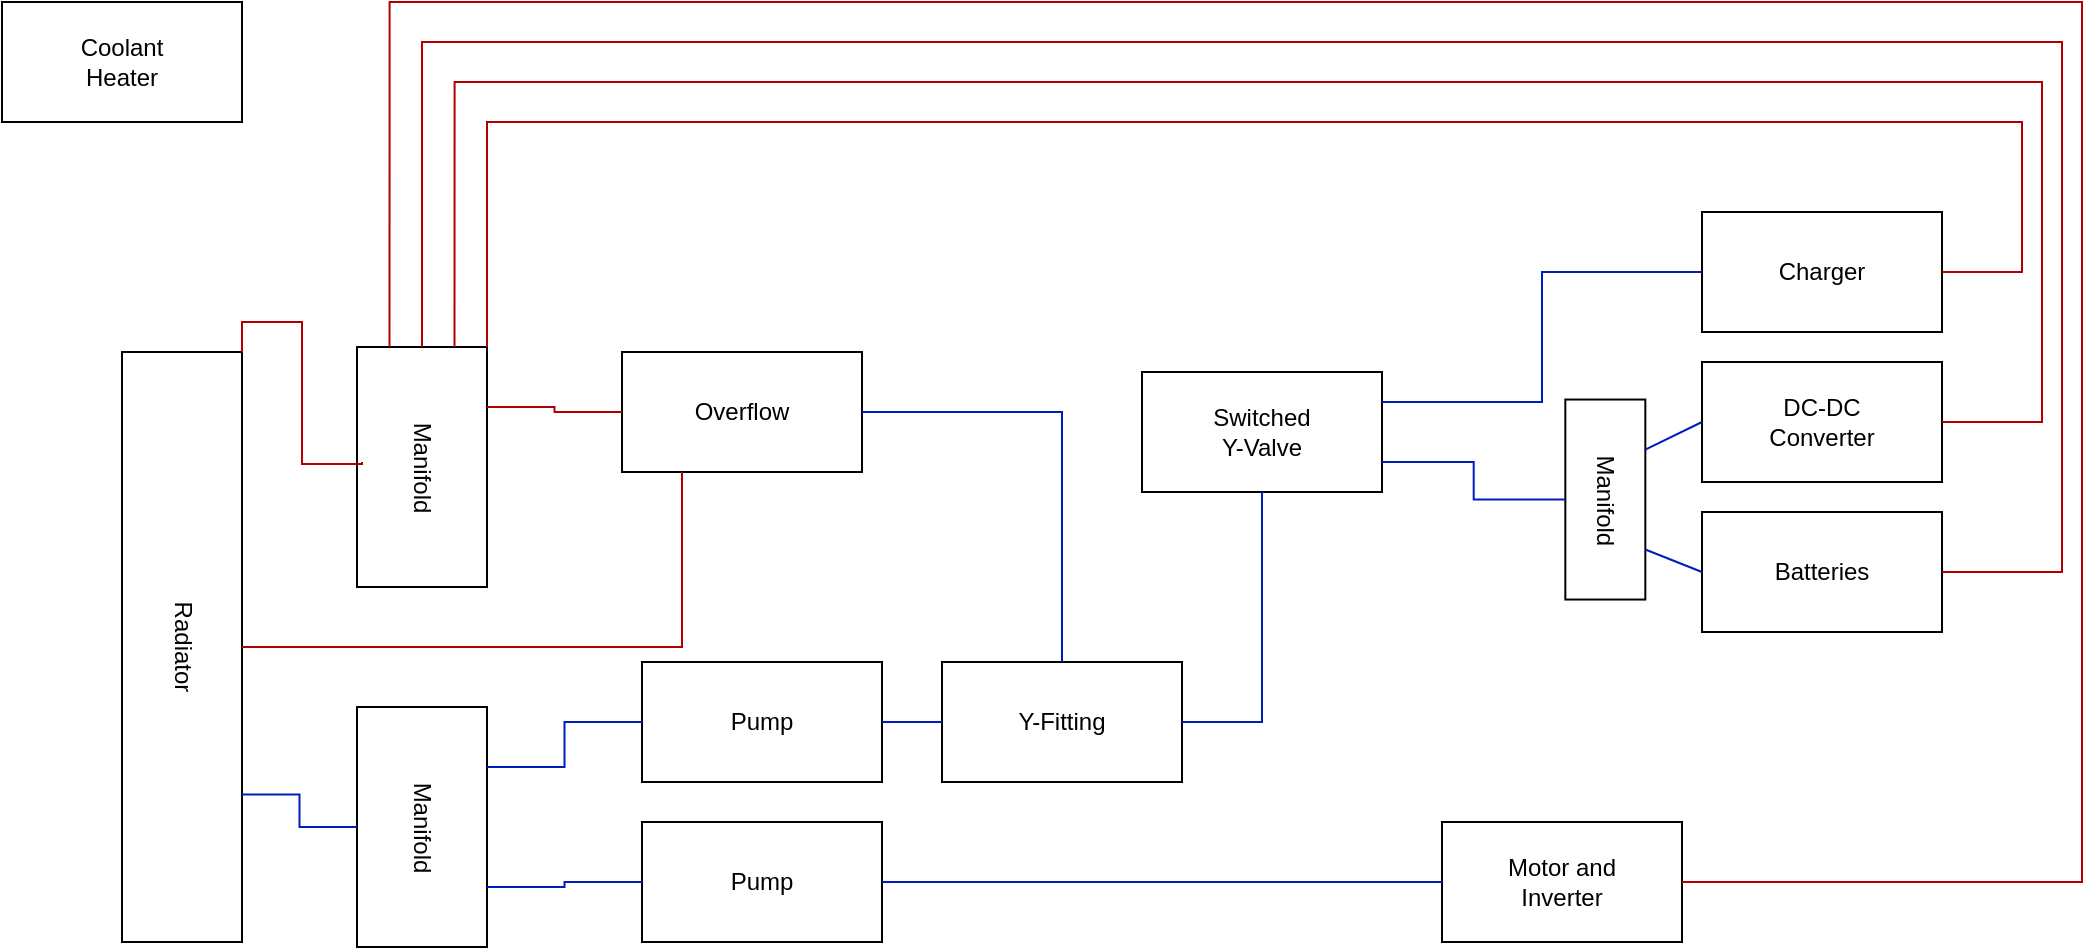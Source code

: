 <mxfile version="26.2.9">
  <diagram name="Page-1" id="PKuxj-kQF3zY9M0Z0oCe">
    <mxGraphModel dx="980" dy="611" grid="1" gridSize="10" guides="1" tooltips="1" connect="1" arrows="1" fold="1" page="1" pageScale="1" pageWidth="1100" pageHeight="850" math="0" shadow="0">
      <root>
        <mxCell id="0" />
        <mxCell id="1" parent="0" />
        <mxCell id="wSDJM-9C2P7-PzqC946q-3" value="" style="group" vertex="1" connectable="0" parent="1">
          <mxGeometry x="110" y="285" width="60" height="295" as="geometry" />
        </mxCell>
        <mxCell id="wSDJM-9C2P7-PzqC946q-1" value="" style="rounded=0;whiteSpace=wrap;html=1;" vertex="1" parent="wSDJM-9C2P7-PzqC946q-3">
          <mxGeometry width="60" height="295" as="geometry" />
        </mxCell>
        <mxCell id="wSDJM-9C2P7-PzqC946q-2" value="Radiator" style="text;html=1;align=center;verticalAlign=middle;whiteSpace=wrap;rounded=0;rotation=90;" vertex="1" parent="wSDJM-9C2P7-PzqC946q-3">
          <mxGeometry y="131.696" width="60" height="31.607" as="geometry" />
        </mxCell>
        <mxCell id="wSDJM-9C2P7-PzqC946q-6" value="" style="group;rotation=90;" vertex="1" connectable="0" parent="1">
          <mxGeometry x="200" y="490" width="120" height="65" as="geometry" />
        </mxCell>
        <mxCell id="wSDJM-9C2P7-PzqC946q-4" value="" style="rounded=0;whiteSpace=wrap;html=1;rotation=90;" vertex="1" parent="wSDJM-9C2P7-PzqC946q-6">
          <mxGeometry width="120" height="65" as="geometry" />
        </mxCell>
        <mxCell id="wSDJM-9C2P7-PzqC946q-5" value="&lt;div&gt;Manifold&lt;/div&gt;" style="text;html=1;align=center;verticalAlign=middle;whiteSpace=wrap;rounded=0;rotation=90;" vertex="1" parent="wSDJM-9C2P7-PzqC946q-6">
          <mxGeometry x="30" y="18" width="60" height="30" as="geometry" />
        </mxCell>
        <mxCell id="wSDJM-9C2P7-PzqC946q-9" value="" style="group" vertex="1" connectable="0" parent="1">
          <mxGeometry x="370" y="440" width="120" height="60" as="geometry" />
        </mxCell>
        <mxCell id="wSDJM-9C2P7-PzqC946q-7" value="" style="rounded=0;whiteSpace=wrap;html=1;" vertex="1" parent="wSDJM-9C2P7-PzqC946q-9">
          <mxGeometry width="120" height="60" as="geometry" />
        </mxCell>
        <mxCell id="wSDJM-9C2P7-PzqC946q-8" value="&lt;div&gt;Pump&lt;/div&gt;" style="text;html=1;align=center;verticalAlign=middle;whiteSpace=wrap;rounded=0;" vertex="1" parent="wSDJM-9C2P7-PzqC946q-9">
          <mxGeometry x="30" y="15" width="60" height="30" as="geometry" />
        </mxCell>
        <mxCell id="wSDJM-9C2P7-PzqC946q-10" value="" style="group" vertex="1" connectable="0" parent="1">
          <mxGeometry x="370" y="520" width="120" height="60" as="geometry" />
        </mxCell>
        <mxCell id="wSDJM-9C2P7-PzqC946q-11" value="" style="rounded=0;whiteSpace=wrap;html=1;" vertex="1" parent="wSDJM-9C2P7-PzqC946q-10">
          <mxGeometry width="120" height="60" as="geometry" />
        </mxCell>
        <mxCell id="wSDJM-9C2P7-PzqC946q-12" value="&lt;div&gt;Pump&lt;/div&gt;" style="text;html=1;align=center;verticalAlign=middle;whiteSpace=wrap;rounded=0;" vertex="1" parent="wSDJM-9C2P7-PzqC946q-10">
          <mxGeometry x="30" y="15" width="60" height="30" as="geometry" />
        </mxCell>
        <mxCell id="wSDJM-9C2P7-PzqC946q-15" value="" style="group;rotation=90;" vertex="1" connectable="0" parent="1">
          <mxGeometry x="200" y="310" width="120" height="65" as="geometry" />
        </mxCell>
        <mxCell id="wSDJM-9C2P7-PzqC946q-16" value="" style="rounded=0;whiteSpace=wrap;html=1;rotation=90;" vertex="1" parent="wSDJM-9C2P7-PzqC946q-15">
          <mxGeometry width="120" height="65" as="geometry" />
        </mxCell>
        <mxCell id="wSDJM-9C2P7-PzqC946q-17" value="&lt;div&gt;Manifold&lt;/div&gt;" style="text;html=1;align=center;verticalAlign=middle;whiteSpace=wrap;rounded=0;rotation=90;" vertex="1" parent="wSDJM-9C2P7-PzqC946q-15">
          <mxGeometry x="30" y="18" width="60" height="30" as="geometry" />
        </mxCell>
        <mxCell id="wSDJM-9C2P7-PzqC946q-20" value="" style="group" vertex="1" connectable="0" parent="1">
          <mxGeometry x="360" y="285" width="120" height="60" as="geometry" />
        </mxCell>
        <mxCell id="wSDJM-9C2P7-PzqC946q-18" value="" style="rounded=0;whiteSpace=wrap;html=1;" vertex="1" parent="wSDJM-9C2P7-PzqC946q-20">
          <mxGeometry width="120" height="60" as="geometry" />
        </mxCell>
        <mxCell id="wSDJM-9C2P7-PzqC946q-19" value="Overflow" style="text;html=1;align=center;verticalAlign=middle;whiteSpace=wrap;rounded=0;" vertex="1" parent="wSDJM-9C2P7-PzqC946q-20">
          <mxGeometry x="30" y="15" width="60" height="30" as="geometry" />
        </mxCell>
        <mxCell id="wSDJM-9C2P7-PzqC946q-23" value="" style="group" vertex="1" connectable="0" parent="1">
          <mxGeometry x="900" y="365" width="120" height="60" as="geometry" />
        </mxCell>
        <mxCell id="wSDJM-9C2P7-PzqC946q-21" value="" style="rounded=0;whiteSpace=wrap;html=1;" vertex="1" parent="wSDJM-9C2P7-PzqC946q-23">
          <mxGeometry width="120" height="60" as="geometry" />
        </mxCell>
        <mxCell id="wSDJM-9C2P7-PzqC946q-22" value="Batteries" style="text;html=1;align=center;verticalAlign=middle;whiteSpace=wrap;rounded=0;" vertex="1" parent="wSDJM-9C2P7-PzqC946q-23">
          <mxGeometry x="30" y="15" width="60" height="30" as="geometry" />
        </mxCell>
        <mxCell id="wSDJM-9C2P7-PzqC946q-28" value="" style="group" vertex="1" connectable="0" parent="1">
          <mxGeometry x="900" y="215" width="120" height="60" as="geometry" />
        </mxCell>
        <mxCell id="wSDJM-9C2P7-PzqC946q-26" value="" style="rounded=0;whiteSpace=wrap;html=1;" vertex="1" parent="wSDJM-9C2P7-PzqC946q-28">
          <mxGeometry width="120" height="60" as="geometry" />
        </mxCell>
        <mxCell id="wSDJM-9C2P7-PzqC946q-27" value="Charger" style="text;html=1;align=center;verticalAlign=middle;whiteSpace=wrap;rounded=0;" vertex="1" parent="wSDJM-9C2P7-PzqC946q-28">
          <mxGeometry x="30" y="15" width="60" height="30" as="geometry" />
        </mxCell>
        <mxCell id="wSDJM-9C2P7-PzqC946q-29" value="" style="group" vertex="1" connectable="0" parent="1">
          <mxGeometry x="900" y="290" width="120" height="60" as="geometry" />
        </mxCell>
        <mxCell id="wSDJM-9C2P7-PzqC946q-24" value="" style="rounded=0;whiteSpace=wrap;html=1;" vertex="1" parent="wSDJM-9C2P7-PzqC946q-29">
          <mxGeometry width="120" height="60" as="geometry" />
        </mxCell>
        <mxCell id="wSDJM-9C2P7-PzqC946q-25" value="DC-DC Converter" style="text;html=1;align=center;verticalAlign=middle;whiteSpace=wrap;rounded=0;" vertex="1" parent="wSDJM-9C2P7-PzqC946q-29">
          <mxGeometry x="30" y="15" width="60" height="30" as="geometry" />
        </mxCell>
        <mxCell id="wSDJM-9C2P7-PzqC946q-32" value="" style="group" vertex="1" connectable="0" parent="1">
          <mxGeometry x="620" y="295" width="120" height="60" as="geometry" />
        </mxCell>
        <mxCell id="wSDJM-9C2P7-PzqC946q-30" value="" style="rounded=0;whiteSpace=wrap;html=1;" vertex="1" parent="wSDJM-9C2P7-PzqC946q-32">
          <mxGeometry width="120" height="60" as="geometry" />
        </mxCell>
        <mxCell id="wSDJM-9C2P7-PzqC946q-31" value="Switched Y-Valve" style="text;html=1;align=center;verticalAlign=middle;whiteSpace=wrap;rounded=0;" vertex="1" parent="wSDJM-9C2P7-PzqC946q-32">
          <mxGeometry x="30" y="15" width="60" height="30" as="geometry" />
        </mxCell>
        <mxCell id="wSDJM-9C2P7-PzqC946q-35" value="" style="group" vertex="1" connectable="0" parent="1">
          <mxGeometry x="50" y="110" width="120" height="60" as="geometry" />
        </mxCell>
        <mxCell id="wSDJM-9C2P7-PzqC946q-33" value="" style="rounded=0;whiteSpace=wrap;html=1;" vertex="1" parent="wSDJM-9C2P7-PzqC946q-35">
          <mxGeometry width="120" height="60" as="geometry" />
        </mxCell>
        <mxCell id="wSDJM-9C2P7-PzqC946q-34" value="Coolant Heater" style="text;html=1;align=center;verticalAlign=middle;whiteSpace=wrap;rounded=0;" vertex="1" parent="wSDJM-9C2P7-PzqC946q-35">
          <mxGeometry x="30" y="15" width="60" height="30" as="geometry" />
        </mxCell>
        <mxCell id="wSDJM-9C2P7-PzqC946q-36" value="" style="group" vertex="1" connectable="0" parent="1">
          <mxGeometry x="770" y="520" width="120" height="60" as="geometry" />
        </mxCell>
        <mxCell id="wSDJM-9C2P7-PzqC946q-13" value="" style="rounded=0;whiteSpace=wrap;html=1;" vertex="1" parent="wSDJM-9C2P7-PzqC946q-36">
          <mxGeometry width="120" height="60" as="geometry" />
        </mxCell>
        <mxCell id="wSDJM-9C2P7-PzqC946q-14" value="Motor and Inverter" style="text;html=1;align=center;verticalAlign=middle;whiteSpace=wrap;rounded=0;" vertex="1" parent="wSDJM-9C2P7-PzqC946q-36">
          <mxGeometry x="30" y="15" width="60" height="30" as="geometry" />
        </mxCell>
        <mxCell id="wSDJM-9C2P7-PzqC946q-37" value="" style="endArrow=none;html=1;rounded=0;entryX=0;entryY=0.5;entryDx=0;entryDy=0;exitX=1;exitY=0.5;exitDx=0;exitDy=0;fillColor=#0050ef;strokeColor=#001DBC;" edge="1" parent="1" source="wSDJM-9C2P7-PzqC946q-11" target="wSDJM-9C2P7-PzqC946q-13">
          <mxGeometry width="50" height="50" relative="1" as="geometry">
            <mxPoint x="470" y="440" as="sourcePoint" />
            <mxPoint x="520" y="390" as="targetPoint" />
          </mxGeometry>
        </mxCell>
        <mxCell id="wSDJM-9C2P7-PzqC946q-39" value="" style="endArrow=none;html=1;rounded=0;exitX=1;exitY=0.5;exitDx=0;exitDy=0;fillColor=#e51400;strokeColor=#B20000;entryX=0;entryY=0.75;entryDx=0;entryDy=0;edgeStyle=orthogonalEdgeStyle;" edge="1" parent="1" source="wSDJM-9C2P7-PzqC946q-13" target="wSDJM-9C2P7-PzqC946q-16">
          <mxGeometry width="50" height="50" relative="1" as="geometry">
            <mxPoint x="470" y="440" as="sourcePoint" />
            <mxPoint x="950" y="550" as="targetPoint" />
            <Array as="points">
              <mxPoint x="1090" y="550" />
              <mxPoint x="1090" y="110" />
              <mxPoint x="244" y="110" />
            </Array>
          </mxGeometry>
        </mxCell>
        <mxCell id="wSDJM-9C2P7-PzqC946q-40" value="" style="endArrow=none;html=1;rounded=0;exitX=1;exitY=0.75;exitDx=0;exitDy=0;entryX=0.5;entryY=1;entryDx=0;entryDy=0;edgeStyle=orthogonalEdgeStyle;fillColor=#0050ef;strokeColor=#001DBC;" edge="1" parent="1" source="wSDJM-9C2P7-PzqC946q-1" target="wSDJM-9C2P7-PzqC946q-4">
          <mxGeometry width="50" height="50" relative="1" as="geometry">
            <mxPoint x="470" y="440" as="sourcePoint" />
            <mxPoint x="520" y="390" as="targetPoint" />
          </mxGeometry>
        </mxCell>
        <mxCell id="wSDJM-9C2P7-PzqC946q-41" value="" style="endArrow=none;html=1;rounded=0;exitX=0.25;exitY=0;exitDx=0;exitDy=0;entryX=0;entryY=0.5;entryDx=0;entryDy=0;fillColor=#0050ef;strokeColor=#001DBC;edgeStyle=orthogonalEdgeStyle;" edge="1" parent="1" source="wSDJM-9C2P7-PzqC946q-4" target="wSDJM-9C2P7-PzqC946q-7">
          <mxGeometry width="50" height="50" relative="1" as="geometry">
            <mxPoint x="470" y="440" as="sourcePoint" />
            <mxPoint x="520" y="390" as="targetPoint" />
          </mxGeometry>
        </mxCell>
        <mxCell id="wSDJM-9C2P7-PzqC946q-42" value="" style="endArrow=none;html=1;rounded=0;exitX=0.75;exitY=0;exitDx=0;exitDy=0;entryX=0;entryY=0.5;entryDx=0;entryDy=0;fillColor=#0050ef;strokeColor=#001DBC;edgeStyle=orthogonalEdgeStyle;" edge="1" parent="1" source="wSDJM-9C2P7-PzqC946q-4" target="wSDJM-9C2P7-PzqC946q-11">
          <mxGeometry width="50" height="50" relative="1" as="geometry">
            <mxPoint x="470" y="440" as="sourcePoint" />
            <mxPoint x="520" y="390" as="targetPoint" />
          </mxGeometry>
        </mxCell>
        <mxCell id="wSDJM-9C2P7-PzqC946q-45" value="" style="group" vertex="1" connectable="0" parent="1">
          <mxGeometry x="520" y="440" width="120" height="60" as="geometry" />
        </mxCell>
        <mxCell id="wSDJM-9C2P7-PzqC946q-43" value="" style="rounded=0;whiteSpace=wrap;html=1;" vertex="1" parent="wSDJM-9C2P7-PzqC946q-45">
          <mxGeometry width="120" height="60" as="geometry" />
        </mxCell>
        <mxCell id="wSDJM-9C2P7-PzqC946q-44" value="Y-Fitting" style="text;html=1;align=center;verticalAlign=middle;whiteSpace=wrap;rounded=0;" vertex="1" parent="wSDJM-9C2P7-PzqC946q-45">
          <mxGeometry x="30" y="15" width="60" height="30" as="geometry" />
        </mxCell>
        <mxCell id="wSDJM-9C2P7-PzqC946q-46" value="" style="endArrow=none;html=1;rounded=0;exitX=1;exitY=0.5;exitDx=0;exitDy=0;entryX=0;entryY=0.5;entryDx=0;entryDy=0;fillColor=#0050ef;strokeColor=#001DBC;" edge="1" parent="1" source="wSDJM-9C2P7-PzqC946q-7" target="wSDJM-9C2P7-PzqC946q-43">
          <mxGeometry width="50" height="50" relative="1" as="geometry">
            <mxPoint x="470" y="440" as="sourcePoint" />
            <mxPoint x="520" y="390" as="targetPoint" />
          </mxGeometry>
        </mxCell>
        <mxCell id="wSDJM-9C2P7-PzqC946q-47" value="" style="endArrow=none;html=1;rounded=0;entryX=1;entryY=0.5;entryDx=0;entryDy=0;exitX=0.5;exitY=0;exitDx=0;exitDy=0;fillColor=#0050ef;strokeColor=#001DBC;edgeStyle=orthogonalEdgeStyle;" edge="1" parent="1" source="wSDJM-9C2P7-PzqC946q-43" target="wSDJM-9C2P7-PzqC946q-18">
          <mxGeometry width="50" height="50" relative="1" as="geometry">
            <mxPoint x="470" y="440" as="sourcePoint" />
            <mxPoint x="520" y="390" as="targetPoint" />
          </mxGeometry>
        </mxCell>
        <mxCell id="wSDJM-9C2P7-PzqC946q-48" value="" style="endArrow=none;html=1;rounded=0;exitX=1;exitY=0.5;exitDx=0;exitDy=0;entryX=0.5;entryY=1;entryDx=0;entryDy=0;edgeStyle=orthogonalEdgeStyle;fillColor=#0050ef;strokeColor=#001DBC;" edge="1" parent="1" source="wSDJM-9C2P7-PzqC946q-43" target="wSDJM-9C2P7-PzqC946q-30">
          <mxGeometry width="50" height="50" relative="1" as="geometry">
            <mxPoint x="470" y="440" as="sourcePoint" />
            <mxPoint x="520" y="390" as="targetPoint" />
          </mxGeometry>
        </mxCell>
        <mxCell id="wSDJM-9C2P7-PzqC946q-53" value="" style="endArrow=none;html=1;rounded=0;entryX=0;entryY=0.5;entryDx=0;entryDy=0;exitX=1;exitY=0.25;exitDx=0;exitDy=0;fillColor=#0050ef;strokeColor=#001DBC;edgeStyle=orthogonalEdgeStyle;" edge="1" parent="1" source="wSDJM-9C2P7-PzqC946q-30" target="wSDJM-9C2P7-PzqC946q-26">
          <mxGeometry width="50" height="50" relative="1" as="geometry">
            <mxPoint x="690" y="440" as="sourcePoint" />
            <mxPoint x="740" y="390" as="targetPoint" />
          </mxGeometry>
        </mxCell>
        <mxCell id="wSDJM-9C2P7-PzqC946q-54" value="" style="group;rotation=90;" vertex="1" connectable="0" parent="1">
          <mxGeometry x="820" y="340" width="100" height="40" as="geometry" />
        </mxCell>
        <mxCell id="wSDJM-9C2P7-PzqC946q-55" value="" style="rounded=0;whiteSpace=wrap;html=1;rotation=90;" vertex="1" parent="wSDJM-9C2P7-PzqC946q-54">
          <mxGeometry x="-18.333" y="-1.231" width="100" height="40" as="geometry" />
        </mxCell>
        <mxCell id="wSDJM-9C2P7-PzqC946q-56" value="&lt;div&gt;Manifold&lt;/div&gt;" style="text;html=1;align=center;verticalAlign=middle;whiteSpace=wrap;rounded=0;rotation=90;" vertex="1" parent="wSDJM-9C2P7-PzqC946q-54">
          <mxGeometry x="6.667" y="9.846" width="50" height="18.462" as="geometry" />
        </mxCell>
        <mxCell id="wSDJM-9C2P7-PzqC946q-57" value="" style="endArrow=none;html=1;rounded=0;entryX=0.5;entryY=1;entryDx=0;entryDy=0;exitX=1;exitY=0.75;exitDx=0;exitDy=0;fillColor=#0050ef;strokeColor=#001DBC;edgeStyle=orthogonalEdgeStyle;" edge="1" parent="1" source="wSDJM-9C2P7-PzqC946q-30" target="wSDJM-9C2P7-PzqC946q-55">
          <mxGeometry width="50" height="50" relative="1" as="geometry">
            <mxPoint x="690" y="440" as="sourcePoint" />
            <mxPoint x="740" y="390" as="targetPoint" />
          </mxGeometry>
        </mxCell>
        <mxCell id="wSDJM-9C2P7-PzqC946q-58" value="" style="endArrow=none;html=1;rounded=0;entryX=0.75;entryY=0;entryDx=0;entryDy=0;exitX=0;exitY=0.5;exitDx=0;exitDy=0;fillColor=#0050ef;strokeColor=#001DBC;" edge="1" parent="1" source="wSDJM-9C2P7-PzqC946q-21" target="wSDJM-9C2P7-PzqC946q-55">
          <mxGeometry width="50" height="50" relative="1" as="geometry">
            <mxPoint x="690" y="440" as="sourcePoint" />
            <mxPoint x="740" y="390" as="targetPoint" />
          </mxGeometry>
        </mxCell>
        <mxCell id="wSDJM-9C2P7-PzqC946q-59" value="" style="endArrow=none;html=1;rounded=0;entryX=0.25;entryY=0;entryDx=0;entryDy=0;exitX=0;exitY=0.5;exitDx=0;exitDy=0;fillColor=#0050ef;strokeColor=#001DBC;" edge="1" parent="1" source="wSDJM-9C2P7-PzqC946q-24" target="wSDJM-9C2P7-PzqC946q-55">
          <mxGeometry width="50" height="50" relative="1" as="geometry">
            <mxPoint x="690" y="440" as="sourcePoint" />
            <mxPoint x="740" y="390" as="targetPoint" />
          </mxGeometry>
        </mxCell>
        <mxCell id="wSDJM-9C2P7-PzqC946q-60" value="" style="endArrow=none;html=1;rounded=0;exitX=1;exitY=0.5;exitDx=0;exitDy=0;entryX=0.25;entryY=1;entryDx=0;entryDy=0;edgeStyle=orthogonalEdgeStyle;fillColor=#e51400;strokeColor=#B20000;" edge="1" parent="1" source="wSDJM-9C2P7-PzqC946q-1" target="wSDJM-9C2P7-PzqC946q-18">
          <mxGeometry width="50" height="50" relative="1" as="geometry">
            <mxPoint x="420" y="440" as="sourcePoint" />
            <mxPoint x="470" y="390" as="targetPoint" />
          </mxGeometry>
        </mxCell>
        <mxCell id="wSDJM-9C2P7-PzqC946q-61" value="" style="endArrow=none;html=1;rounded=0;entryX=0;entryY=0.5;entryDx=0;entryDy=0;exitX=0.25;exitY=0;exitDx=0;exitDy=0;fillColor=#e51400;strokeColor=#B20000;edgeStyle=orthogonalEdgeStyle;" edge="1" parent="1" source="wSDJM-9C2P7-PzqC946q-16" target="wSDJM-9C2P7-PzqC946q-18">
          <mxGeometry width="50" height="50" relative="1" as="geometry">
            <mxPoint x="420" y="440" as="sourcePoint" />
            <mxPoint x="470" y="390" as="targetPoint" />
          </mxGeometry>
        </mxCell>
        <mxCell id="wSDJM-9C2P7-PzqC946q-62" value="" style="endArrow=none;html=1;rounded=0;exitX=1;exitY=0.5;exitDx=0;exitDy=0;entryX=0;entryY=0.5;entryDx=0;entryDy=0;fillColor=#e51400;strokeColor=#B20000;edgeStyle=orthogonalEdgeStyle;" edge="1" parent="1" source="wSDJM-9C2P7-PzqC946q-21" target="wSDJM-9C2P7-PzqC946q-16">
          <mxGeometry width="50" height="50" relative="1" as="geometry">
            <mxPoint x="610" y="440" as="sourcePoint" />
            <mxPoint x="660" y="390" as="targetPoint" />
            <Array as="points">
              <mxPoint x="1080" y="395" />
              <mxPoint x="1080" y="130" />
              <mxPoint x="260" y="130" />
            </Array>
          </mxGeometry>
        </mxCell>
        <mxCell id="wSDJM-9C2P7-PzqC946q-63" value="" style="endArrow=none;html=1;rounded=0;exitX=1;exitY=0.5;exitDx=0;exitDy=0;entryX=0;entryY=0.25;entryDx=0;entryDy=0;fillColor=#e51400;strokeColor=#B20000;edgeStyle=orthogonalEdgeStyle;" edge="1" parent="1" source="wSDJM-9C2P7-PzqC946q-24" target="wSDJM-9C2P7-PzqC946q-16">
          <mxGeometry width="50" height="50" relative="1" as="geometry">
            <mxPoint x="610" y="440" as="sourcePoint" />
            <mxPoint x="660" y="390" as="targetPoint" />
            <Array as="points">
              <mxPoint x="1070" y="320" />
              <mxPoint x="1070" y="150" />
              <mxPoint x="276" y="150" />
            </Array>
          </mxGeometry>
        </mxCell>
        <mxCell id="wSDJM-9C2P7-PzqC946q-64" value="" style="endArrow=none;html=1;rounded=0;exitX=1;exitY=0.5;exitDx=0;exitDy=0;entryX=0;entryY=0;entryDx=0;entryDy=0;fillColor=#e51400;strokeColor=#B20000;edgeStyle=orthogonalEdgeStyle;" edge="1" parent="1" source="wSDJM-9C2P7-PzqC946q-26" target="wSDJM-9C2P7-PzqC946q-16">
          <mxGeometry width="50" height="50" relative="1" as="geometry">
            <mxPoint x="610" y="440" as="sourcePoint" />
            <mxPoint x="660" y="390" as="targetPoint" />
            <Array as="points">
              <mxPoint x="1060" y="245" />
              <mxPoint x="1060" y="170" />
              <mxPoint x="293" y="170" />
            </Array>
          </mxGeometry>
        </mxCell>
        <mxCell id="wSDJM-9C2P7-PzqC946q-65" value="" style="endArrow=none;html=1;rounded=0;exitX=1;exitY=0;exitDx=0;exitDy=0;fillColor=#e51400;strokeColor=#B20000;edgeStyle=orthogonalEdgeStyle;" edge="1" parent="1" source="wSDJM-9C2P7-PzqC946q-1">
          <mxGeometry width="50" height="50" relative="1" as="geometry">
            <mxPoint x="200" y="440" as="sourcePoint" />
            <mxPoint x="230" y="340" as="targetPoint" />
            <Array as="points">
              <mxPoint x="170" y="270" />
              <mxPoint x="200" y="270" />
              <mxPoint x="200" y="341" />
            </Array>
          </mxGeometry>
        </mxCell>
      </root>
    </mxGraphModel>
  </diagram>
</mxfile>
